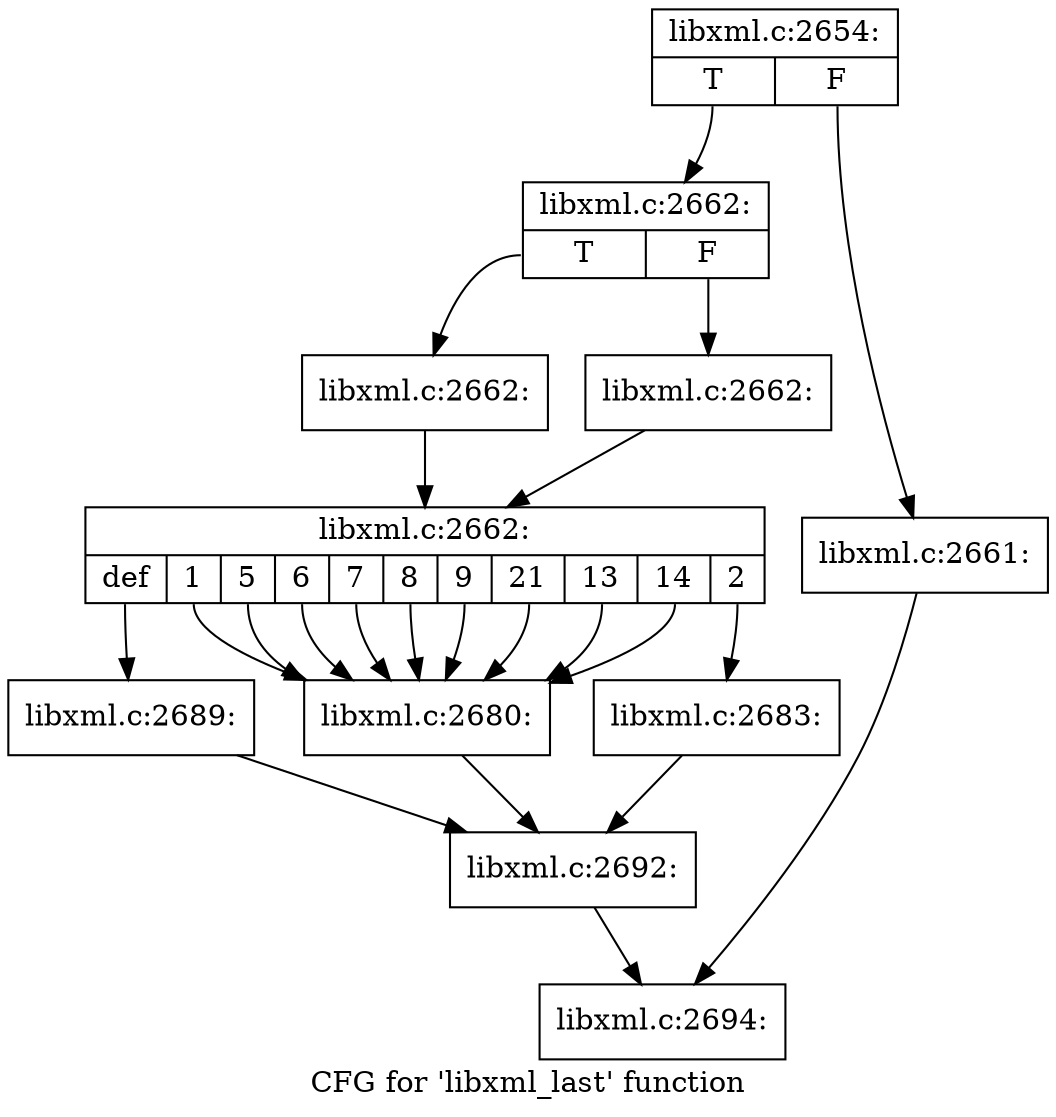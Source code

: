 digraph "CFG for 'libxml_last' function" {
	label="CFG for 'libxml_last' function";

	Node0x55de080 [shape=record,label="{libxml.c:2654:|{<s0>T|<s1>F}}"];
	Node0x55de080:s0 -> Node0x55df2c0;
	Node0x55de080:s1 -> Node0x55df270;
	Node0x55df270 [shape=record,label="{libxml.c:2661:}"];
	Node0x55df270 -> Node0x55de3b0;
	Node0x55df2c0 [shape=record,label="{libxml.c:2662:|{<s0>T|<s1>F}}"];
	Node0x55df2c0:s0 -> Node0x55dfa00;
	Node0x55df2c0:s1 -> Node0x55dfa50;
	Node0x55dfa00 [shape=record,label="{libxml.c:2662:}"];
	Node0x55dfa00 -> Node0x55dfaa0;
	Node0x55dfa50 [shape=record,label="{libxml.c:2662:}"];
	Node0x55dfa50 -> Node0x55dfaa0;
	Node0x55dfaa0 [shape=record,label="{libxml.c:2662:|{<s0>def|<s1>1|<s2>5|<s3>6|<s4>7|<s5>8|<s6>9|<s7>21|<s8>13|<s9>14|<s10>2}}"];
	Node0x55dfaa0:s0 -> Node0x55e0250;
	Node0x55dfaa0:s1 -> Node0x55e0590;
	Node0x55dfaa0:s2 -> Node0x55e0590;
	Node0x55dfaa0:s3 -> Node0x55e0590;
	Node0x55dfaa0:s4 -> Node0x55e0590;
	Node0x55dfaa0:s5 -> Node0x55e0590;
	Node0x55dfaa0:s6 -> Node0x55e0590;
	Node0x55dfaa0:s7 -> Node0x55e0590;
	Node0x55dfaa0:s8 -> Node0x55e0590;
	Node0x55dfaa0:s9 -> Node0x55e0590;
	Node0x55dfaa0:s10 -> Node0x55e0950;
	Node0x55e0590 [shape=record,label="{libxml.c:2680:}"];
	Node0x55e0590 -> Node0x55e0040;
	Node0x55e0950 [shape=record,label="{libxml.c:2683:}"];
	Node0x55e0950 -> Node0x55e0040;
	Node0x55e0250 [shape=record,label="{libxml.c:2689:}"];
	Node0x55e0250 -> Node0x55e0040;
	Node0x55e0040 [shape=record,label="{libxml.c:2692:}"];
	Node0x55e0040 -> Node0x55de3b0;
	Node0x55de3b0 [shape=record,label="{libxml.c:2694:}"];
}
